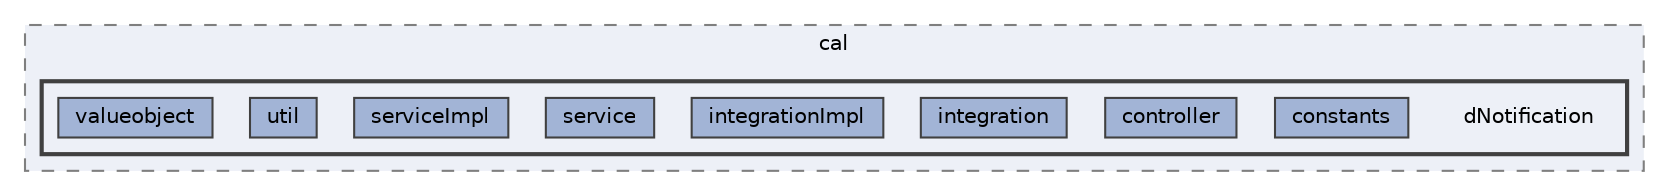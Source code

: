 digraph "repository/dNotification/src/main/java/com/sterlite/cal/dNotification"
{
 // LATEX_PDF_SIZE
  bgcolor="transparent";
  edge [fontname=Helvetica,fontsize=10,labelfontname=Helvetica,labelfontsize=10];
  node [fontname=Helvetica,fontsize=10,shape=box,height=0.2,width=0.4];
  compound=true
  subgraph clusterdir_5b76fddbacc35773c06ef498fbf203d0 {
    graph [ bgcolor="#edf0f7", pencolor="grey50", label="cal", fontname=Helvetica,fontsize=10 style="filled,dashed", URL="dir_5b76fddbacc35773c06ef498fbf203d0.html",tooltip=""]
  subgraph clusterdir_f3f0fd850f9af0d5201651e761fc2893 {
    graph [ bgcolor="#edf0f7", pencolor="grey25", label="", fontname=Helvetica,fontsize=10 style="filled,bold", URL="dir_f3f0fd850f9af0d5201651e761fc2893.html",tooltip=""]
    dir_f3f0fd850f9af0d5201651e761fc2893 [shape=plaintext, label="dNotification"];
  dir_759cc3633bd7f2aa3bca171ee99b617b [label="constants", fillcolor="#a2b4d6", color="grey25", style="filled", URL="dir_759cc3633bd7f2aa3bca171ee99b617b.html",tooltip=""];
  dir_23fc12896715268498dfceb6fee386a8 [label="controller", fillcolor="#a2b4d6", color="grey25", style="filled", URL="dir_23fc12896715268498dfceb6fee386a8.html",tooltip=""];
  dir_04b474c5ee990d7b4b3d41e4594bcd5f [label="integration", fillcolor="#a2b4d6", color="grey25", style="filled", URL="dir_04b474c5ee990d7b4b3d41e4594bcd5f.html",tooltip=""];
  dir_f8de15a3e43e7f4066ae3db9f238eb38 [label="integrationImpl", fillcolor="#a2b4d6", color="grey25", style="filled", URL="dir_f8de15a3e43e7f4066ae3db9f238eb38.html",tooltip=""];
  dir_9c035a17e8db2a437653ee33675be5a8 [label="service", fillcolor="#a2b4d6", color="grey25", style="filled", URL="dir_9c035a17e8db2a437653ee33675be5a8.html",tooltip=""];
  dir_0da5fa61f6a7446080c2a476152be035 [label="serviceImpl", fillcolor="#a2b4d6", color="grey25", style="filled", URL="dir_0da5fa61f6a7446080c2a476152be035.html",tooltip=""];
  dir_18658d039147daadfb3179ede4d50490 [label="util", fillcolor="#a2b4d6", color="grey25", style="filled", URL="dir_18658d039147daadfb3179ede4d50490.html",tooltip=""];
  dir_9eed5ea3df732863f9c6aeaaa1ef06d4 [label="valueobject", fillcolor="#a2b4d6", color="grey25", style="filled", URL="dir_9eed5ea3df732863f9c6aeaaa1ef06d4.html",tooltip=""];
  }
  }
}
